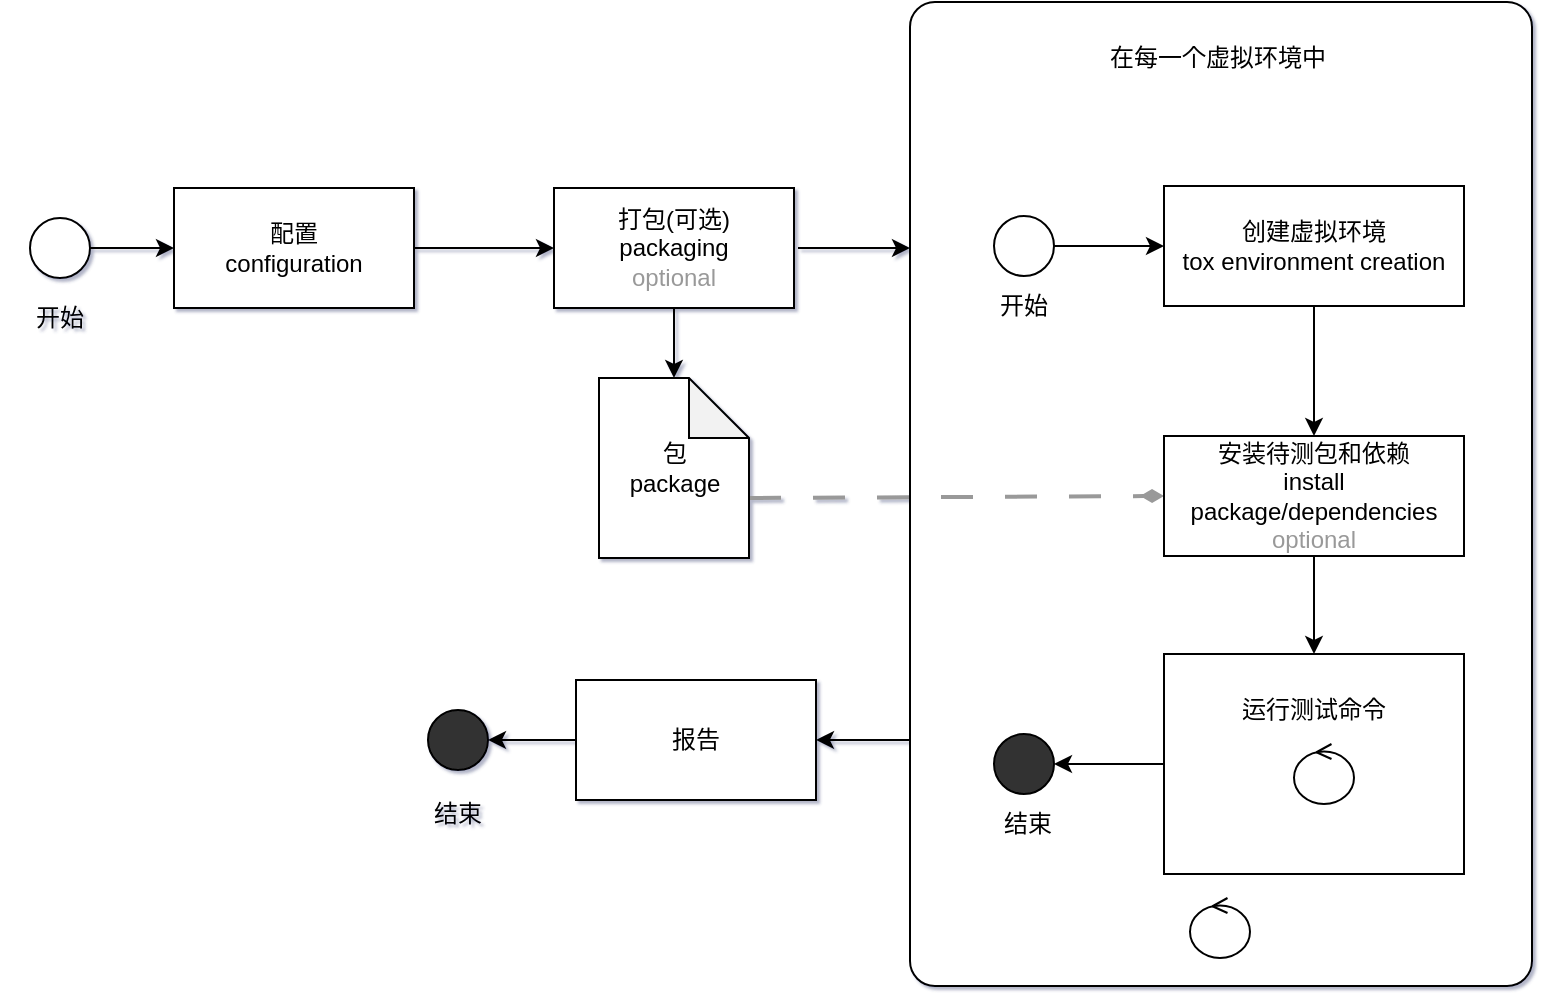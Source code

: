 <mxfile version="23.1.5" type="device">
  <diagram name="第 1 页" id="Q-b8cC66ekrI9t1Q-fWa">
    <mxGraphModel dx="954" dy="589" grid="0" gridSize="10" guides="1" tooltips="1" connect="1" arrows="1" fold="1" page="1" pageScale="1" pageWidth="827" pageHeight="1169" math="0" shadow="1">
      <root>
        <mxCell id="0" />
        <mxCell id="1" parent="0" />
        <mxCell id="os_8e5Pq9xr5gD-SEV6R-3" value="" style="edgeStyle=orthogonalEdgeStyle;rounded=0;orthogonalLoop=1;jettySize=auto;html=1;" parent="1" source="os_8e5Pq9xr5gD-SEV6R-1" target="os_8e5Pq9xr5gD-SEV6R-2" edge="1">
          <mxGeometry relative="1" as="geometry" />
        </mxCell>
        <mxCell id="os_8e5Pq9xr5gD-SEV6R-1" value="" style="ellipse;whiteSpace=wrap;html=1;" parent="1" vertex="1">
          <mxGeometry x="58" y="145" width="30" height="30" as="geometry" />
        </mxCell>
        <mxCell id="os_8e5Pq9xr5gD-SEV6R-5" value="" style="edgeStyle=orthogonalEdgeStyle;rounded=0;orthogonalLoop=1;jettySize=auto;html=1;" parent="1" source="os_8e5Pq9xr5gD-SEV6R-2" target="os_8e5Pq9xr5gD-SEV6R-4" edge="1">
          <mxGeometry relative="1" as="geometry" />
        </mxCell>
        <mxCell id="os_8e5Pq9xr5gD-SEV6R-2" value="配置&lt;br&gt;configuration" style="whiteSpace=wrap;html=1;" parent="1" vertex="1">
          <mxGeometry x="130" y="130" width="120" height="60" as="geometry" />
        </mxCell>
        <mxCell id="os_8e5Pq9xr5gD-SEV6R-4" value="打包(可选)&lt;br&gt;packaging&lt;br&gt;&lt;font color=&quot;#999999&quot;&gt;optional&lt;br&gt;&lt;/font&gt;" style="whiteSpace=wrap;html=1;" parent="1" vertex="1">
          <mxGeometry x="320" y="130" width="120" height="60" as="geometry" />
        </mxCell>
        <mxCell id="os_8e5Pq9xr5gD-SEV6R-7" value="" style="rounded=1;whiteSpace=wrap;html=1;arcSize=4;" parent="1" vertex="1">
          <mxGeometry x="498" y="37" width="311" height="492" as="geometry" />
        </mxCell>
        <mxCell id="os_8e5Pq9xr5gD-SEV6R-41" style="edgeStyle=none;rounded=0;orthogonalLoop=1;jettySize=auto;html=1;exitX=0;exitY=0;exitDx=75;exitDy=60;exitPerimeter=0;entryX=0;entryY=0.5;entryDx=0;entryDy=0;endArrow=diamondThin;endFill=1;dashed=1;dashPattern=8 8;strokeWidth=2;strokeColor=#999999;" parent="1" source="os_8e5Pq9xr5gD-SEV6R-6" target="os_8e5Pq9xr5gD-SEV6R-18" edge="1">
          <mxGeometry relative="1" as="geometry" />
        </mxCell>
        <mxCell id="os_8e5Pq9xr5gD-SEV6R-6" value="包&lt;br&gt;package" style="shape=note;whiteSpace=wrap;html=1;backgroundOutline=1;darkOpacity=0.05;" parent="1" vertex="1">
          <mxGeometry x="342.5" y="225" width="75" height="90" as="geometry" />
        </mxCell>
        <mxCell id="os_8e5Pq9xr5gD-SEV6R-10" style="edgeStyle=orthogonalEdgeStyle;rounded=0;orthogonalLoop=1;jettySize=auto;html=1;exitX=0.5;exitY=1;exitDx=0;exitDy=0;entryX=0.5;entryY=0;entryDx=0;entryDy=0;entryPerimeter=0;" parent="1" source="os_8e5Pq9xr5gD-SEV6R-4" target="os_8e5Pq9xr5gD-SEV6R-6" edge="1">
          <mxGeometry relative="1" as="geometry" />
        </mxCell>
        <mxCell id="os_8e5Pq9xr5gD-SEV6R-12" value="在每一个虚拟环境中" style="text;html=1;align=center;verticalAlign=middle;whiteSpace=wrap;rounded=0;" parent="1" vertex="1">
          <mxGeometry x="592" y="50" width="120" height="30" as="geometry" />
        </mxCell>
        <mxCell id="os_8e5Pq9xr5gD-SEV6R-17" value="" style="edgeStyle=orthogonalEdgeStyle;rounded=0;orthogonalLoop=1;jettySize=auto;html=1;" parent="1" source="os_8e5Pq9xr5gD-SEV6R-13" target="os_8e5Pq9xr5gD-SEV6R-16" edge="1">
          <mxGeometry relative="1" as="geometry" />
        </mxCell>
        <mxCell id="os_8e5Pq9xr5gD-SEV6R-13" value="" style="ellipse;whiteSpace=wrap;html=1;aspect=fixed;" parent="1" vertex="1">
          <mxGeometry x="540" y="144" width="30" height="30" as="geometry" />
        </mxCell>
        <mxCell id="os_8e5Pq9xr5gD-SEV6R-14" value="开始" style="text;html=1;align=center;verticalAlign=middle;whiteSpace=wrap;rounded=0;" parent="1" vertex="1">
          <mxGeometry x="525" y="174" width="60" height="30" as="geometry" />
        </mxCell>
        <mxCell id="os_8e5Pq9xr5gD-SEV6R-19" value="" style="edgeStyle=orthogonalEdgeStyle;rounded=0;orthogonalLoop=1;jettySize=auto;html=1;" parent="1" source="os_8e5Pq9xr5gD-SEV6R-16" target="os_8e5Pq9xr5gD-SEV6R-18" edge="1">
          <mxGeometry relative="1" as="geometry" />
        </mxCell>
        <mxCell id="os_8e5Pq9xr5gD-SEV6R-16" value="创建虚拟环境&lt;br&gt;tox environment creation" style="whiteSpace=wrap;html=1;" parent="1" vertex="1">
          <mxGeometry x="625" y="129" width="150" height="60" as="geometry" />
        </mxCell>
        <mxCell id="os_8e5Pq9xr5gD-SEV6R-21" value="" style="edgeStyle=orthogonalEdgeStyle;rounded=0;orthogonalLoop=1;jettySize=auto;html=1;" parent="1" source="os_8e5Pq9xr5gD-SEV6R-18" target="os_8e5Pq9xr5gD-SEV6R-20" edge="1">
          <mxGeometry relative="1" as="geometry" />
        </mxCell>
        <mxCell id="os_8e5Pq9xr5gD-SEV6R-18" value="安装待测包和依赖&lt;br&gt;install package/dependencies&lt;br&gt;&lt;font color=&quot;#999999&quot;&gt;optional&lt;/font&gt;" style="whiteSpace=wrap;html=1;" parent="1" vertex="1">
          <mxGeometry x="625" y="254" width="150" height="60" as="geometry" />
        </mxCell>
        <mxCell id="os_8e5Pq9xr5gD-SEV6R-24" style="edgeStyle=orthogonalEdgeStyle;rounded=0;orthogonalLoop=1;jettySize=auto;html=1;exitX=0;exitY=0.5;exitDx=0;exitDy=0;entryX=1;entryY=0.5;entryDx=0;entryDy=0;" parent="1" source="os_8e5Pq9xr5gD-SEV6R-20" target="os_8e5Pq9xr5gD-SEV6R-23" edge="1">
          <mxGeometry relative="1" as="geometry" />
        </mxCell>
        <mxCell id="os_8e5Pq9xr5gD-SEV6R-20" value="&lt;br&gt;运行测试命令" style="whiteSpace=wrap;html=1;verticalAlign=top;" parent="1" vertex="1">
          <mxGeometry x="625" y="363" width="150" height="110" as="geometry" />
        </mxCell>
        <mxCell id="os_8e5Pq9xr5gD-SEV6R-22" value="" style="ellipse;shape=umlControl;whiteSpace=wrap;html=1;aspect=fixed;" parent="1" vertex="1">
          <mxGeometry x="690" y="408" width="30" height="30" as="geometry" />
        </mxCell>
        <mxCell id="os_8e5Pq9xr5gD-SEV6R-23" value="" style="ellipse;whiteSpace=wrap;html=1;aspect=fixed;fillColor=#333333;" parent="1" vertex="1">
          <mxGeometry x="540" y="403" width="30" height="30" as="geometry" />
        </mxCell>
        <mxCell id="os_8e5Pq9xr5gD-SEV6R-25" value="结束" style="text;html=1;align=center;verticalAlign=middle;whiteSpace=wrap;rounded=0;" parent="1" vertex="1">
          <mxGeometry x="527" y="433" width="60" height="30" as="geometry" />
        </mxCell>
        <mxCell id="os_8e5Pq9xr5gD-SEV6R-28" style="edgeStyle=orthogonalEdgeStyle;rounded=0;orthogonalLoop=1;jettySize=auto;html=1;exitX=0;exitY=0.5;exitDx=0;exitDy=0;entryX=1;entryY=0.5;entryDx=0;entryDy=0;" parent="1" source="os_8e5Pq9xr5gD-SEV6R-26" target="os_8e5Pq9xr5gD-SEV6R-27" edge="1">
          <mxGeometry relative="1" as="geometry" />
        </mxCell>
        <mxCell id="os_8e5Pq9xr5gD-SEV6R-26" value="报告" style="whiteSpace=wrap;html=1;" parent="1" vertex="1">
          <mxGeometry x="331" y="376" width="120" height="60" as="geometry" />
        </mxCell>
        <mxCell id="os_8e5Pq9xr5gD-SEV6R-27" value="" style="ellipse;whiteSpace=wrap;html=1;aspect=fixed;fillColor=#333333;" parent="1" vertex="1">
          <mxGeometry x="257" y="391" width="30" height="30" as="geometry" />
        </mxCell>
        <mxCell id="os_8e5Pq9xr5gD-SEV6R-29" value="开始" style="text;html=1;align=center;verticalAlign=middle;whiteSpace=wrap;rounded=0;" parent="1" vertex="1">
          <mxGeometry x="43" y="180" width="60" height="30" as="geometry" />
        </mxCell>
        <mxCell id="os_8e5Pq9xr5gD-SEV6R-30" value="结束" style="text;html=1;align=center;verticalAlign=middle;whiteSpace=wrap;rounded=0;" parent="1" vertex="1">
          <mxGeometry x="242" y="428" width="60" height="30" as="geometry" />
        </mxCell>
        <mxCell id="os_8e5Pq9xr5gD-SEV6R-31" value="" style="ellipse;shape=umlControl;whiteSpace=wrap;html=1;aspect=fixed;" parent="1" vertex="1">
          <mxGeometry x="638" y="485" width="30" height="30" as="geometry" />
        </mxCell>
        <mxCell id="os_8e5Pq9xr5gD-SEV6R-32" value="" style="endArrow=classic;html=1;rounded=0;entryX=0;entryY=0.25;entryDx=0;entryDy=0;" parent="1" target="os_8e5Pq9xr5gD-SEV6R-7" edge="1">
          <mxGeometry width="50" height="50" relative="1" as="geometry">
            <mxPoint x="442" y="160" as="sourcePoint" />
            <mxPoint x="492" y="110" as="targetPoint" />
          </mxGeometry>
        </mxCell>
        <mxCell id="os_8e5Pq9xr5gD-SEV6R-33" value="" style="endArrow=classic;html=1;rounded=0;exitX=0;exitY=0.75;exitDx=0;exitDy=0;entryX=1;entryY=0.5;entryDx=0;entryDy=0;" parent="1" source="os_8e5Pq9xr5gD-SEV6R-7" target="os_8e5Pq9xr5gD-SEV6R-26" edge="1">
          <mxGeometry width="50" height="50" relative="1" as="geometry">
            <mxPoint x="501.11" y="414.776" as="sourcePoint" />
            <mxPoint x="450" y="434" as="targetPoint" />
          </mxGeometry>
        </mxCell>
      </root>
    </mxGraphModel>
  </diagram>
</mxfile>
